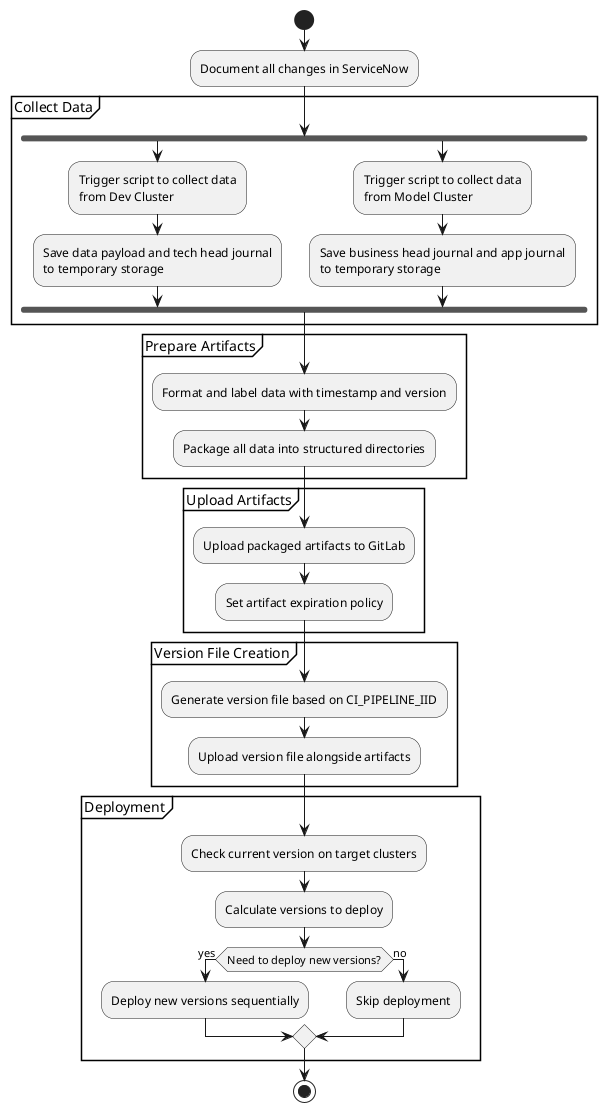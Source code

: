 @startuml
skinparam monochrome true

start

:Document all changes in ServiceNow;

partition "Collect Data" {
    fork
        :Trigger script to collect data\nfrom Dev Cluster;
        :Save data payload and tech head journal\nto temporary storage;
    fork again
        :Trigger script to collect data\nfrom Model Cluster;
        :Save business head journal and app journal\nto temporary storage;
    end fork
}

partition "Prepare Artifacts" {
    :Format and label data with timestamp and version;
    :Package all data into structured directories;
}

partition "Upload Artifacts" {
    :Upload packaged artifacts to GitLab;
    :Set artifact expiration policy;
}

partition "Version File Creation" {
    :Generate version file based on CI_PIPELINE_IID;
    :Upload version file alongside artifacts;
}

partition "Deployment" {
    :Check current version on target clusters;
    :Calculate versions to deploy;
    if (Need to deploy new versions?) then (yes)
        :Deploy new versions sequentially;
    else (no)
        :Skip deployment;
    endif
}

stop
@enduml
